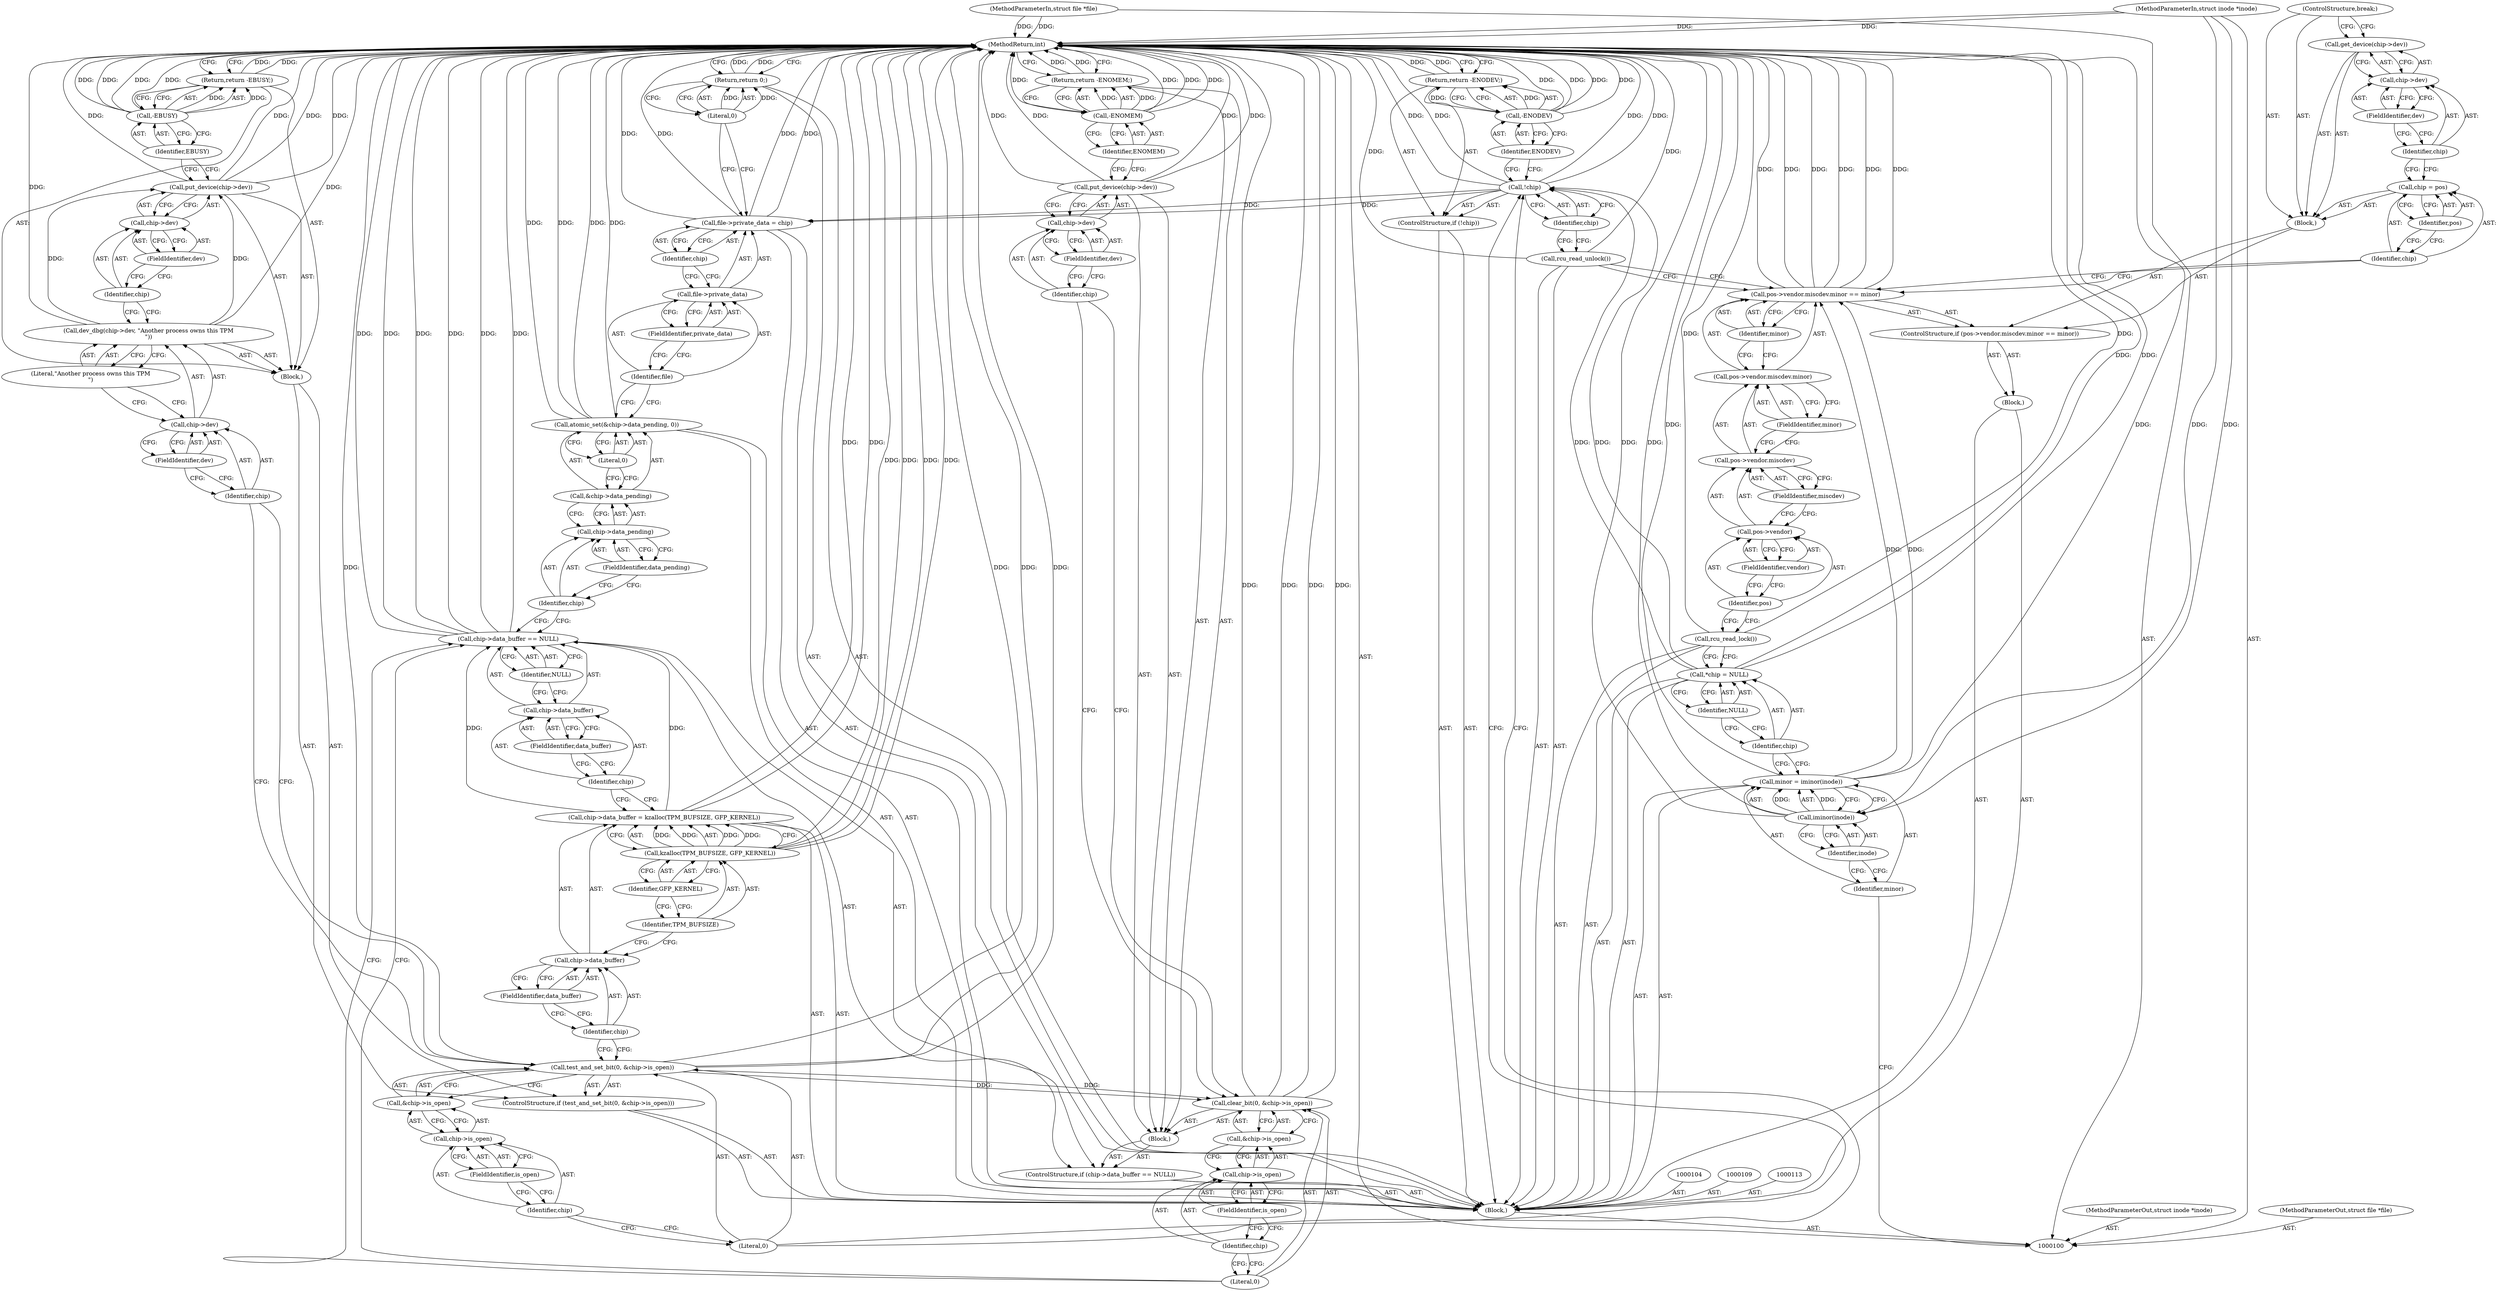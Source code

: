 digraph "0_linux_1309d7afbed112f0e8e90be9af975550caa0076b" {
"1000202" [label="(MethodReturn,int)"];
"1000101" [label="(MethodParameterIn,struct inode *inode)"];
"1000286" [label="(MethodParameterOut,struct inode *inode)"];
"1000102" [label="(MethodParameterIn,struct file *file)"];
"1000287" [label="(MethodParameterOut,struct file *file)"];
"1000131" [label="(Call,chip->dev)"];
"1000132" [label="(Identifier,chip)"];
"1000133" [label="(FieldIdentifier,dev)"];
"1000130" [label="(Call,get_device(chip->dev))"];
"1000134" [label="(ControlStructure,break;)"];
"1000135" [label="(Call,rcu_read_unlock())"];
"1000136" [label="(ControlStructure,if (!chip))"];
"1000137" [label="(Call,!chip)"];
"1000138" [label="(Identifier,chip)"];
"1000141" [label="(Identifier,ENODEV)"];
"1000139" [label="(Return,return -ENODEV;)"];
"1000140" [label="(Call,-ENODEV)"];
"1000142" [label="(ControlStructure,if (test_and_set_bit(0, &chip->is_open)))"];
"1000144" [label="(Literal,0)"];
"1000145" [label="(Call,&chip->is_open)"];
"1000146" [label="(Call,chip->is_open)"];
"1000147" [label="(Identifier,chip)"];
"1000148" [label="(FieldIdentifier,is_open)"];
"1000149" [label="(Block,)"];
"1000143" [label="(Call,test_and_set_bit(0, &chip->is_open))"];
"1000103" [label="(Block,)"];
"1000151" [label="(Call,chip->dev)"];
"1000152" [label="(Identifier,chip)"];
"1000153" [label="(FieldIdentifier,dev)"];
"1000150" [label="(Call,dev_dbg(chip->dev, \"Another process owns this TPM\n\"))"];
"1000154" [label="(Literal,\"Another process owns this TPM\n\")"];
"1000156" [label="(Call,chip->dev)"];
"1000157" [label="(Identifier,chip)"];
"1000158" [label="(FieldIdentifier,dev)"];
"1000155" [label="(Call,put_device(chip->dev))"];
"1000160" [label="(Call,-EBUSY)"];
"1000161" [label="(Identifier,EBUSY)"];
"1000159" [label="(Return,return -EBUSY;)"];
"1000162" [label="(Call,chip->data_buffer = kzalloc(TPM_BUFSIZE, GFP_KERNEL))"];
"1000163" [label="(Call,chip->data_buffer)"];
"1000164" [label="(Identifier,chip)"];
"1000166" [label="(Call,kzalloc(TPM_BUFSIZE, GFP_KERNEL))"];
"1000167" [label="(Identifier,TPM_BUFSIZE)"];
"1000168" [label="(Identifier,GFP_KERNEL)"];
"1000165" [label="(FieldIdentifier,data_buffer)"];
"1000173" [label="(FieldIdentifier,data_buffer)"];
"1000169" [label="(ControlStructure,if (chip->data_buffer == NULL))"];
"1000174" [label="(Identifier,NULL)"];
"1000175" [label="(Block,)"];
"1000170" [label="(Call,chip->data_buffer == NULL)"];
"1000171" [label="(Call,chip->data_buffer)"];
"1000172" [label="(Identifier,chip)"];
"1000177" [label="(Literal,0)"];
"1000178" [label="(Call,&chip->is_open)"];
"1000179" [label="(Call,chip->is_open)"];
"1000180" [label="(Identifier,chip)"];
"1000181" [label="(FieldIdentifier,is_open)"];
"1000176" [label="(Call,clear_bit(0, &chip->is_open))"];
"1000183" [label="(Call,chip->dev)"];
"1000184" [label="(Identifier,chip)"];
"1000185" [label="(FieldIdentifier,dev)"];
"1000182" [label="(Call,put_device(chip->dev))"];
"1000188" [label="(Identifier,ENOMEM)"];
"1000186" [label="(Return,return -ENOMEM;)"];
"1000187" [label="(Call,-ENOMEM)"];
"1000107" [label="(Call,iminor(inode))"];
"1000108" [label="(Identifier,inode)"];
"1000105" [label="(Call,minor = iminor(inode))"];
"1000106" [label="(Identifier,minor)"];
"1000189" [label="(Call,atomic_set(&chip->data_pending, 0))"];
"1000190" [label="(Call,&chip->data_pending)"];
"1000191" [label="(Call,chip->data_pending)"];
"1000192" [label="(Identifier,chip)"];
"1000193" [label="(FieldIdentifier,data_pending)"];
"1000194" [label="(Literal,0)"];
"1000195" [label="(Call,file->private_data = chip)"];
"1000196" [label="(Call,file->private_data)"];
"1000197" [label="(Identifier,file)"];
"1000199" [label="(Identifier,chip)"];
"1000198" [label="(FieldIdentifier,private_data)"];
"1000200" [label="(Return,return 0;)"];
"1000201" [label="(Literal,0)"];
"1000110" [label="(Call,*chip = NULL)"];
"1000111" [label="(Identifier,chip)"];
"1000112" [label="(Identifier,NULL)"];
"1000114" [label="(Call,rcu_read_lock())"];
"1000115" [label="(Block,)"];
"1000122" [label="(FieldIdentifier,vendor)"];
"1000123" [label="(FieldIdentifier,miscdev)"];
"1000116" [label="(ControlStructure,if (pos->vendor.miscdev.minor == minor))"];
"1000124" [label="(FieldIdentifier,minor)"];
"1000125" [label="(Identifier,minor)"];
"1000126" [label="(Block,)"];
"1000117" [label="(Call,pos->vendor.miscdev.minor == minor)"];
"1000118" [label="(Call,pos->vendor.miscdev.minor)"];
"1000119" [label="(Call,pos->vendor.miscdev)"];
"1000120" [label="(Call,pos->vendor)"];
"1000121" [label="(Identifier,pos)"];
"1000129" [label="(Identifier,pos)"];
"1000127" [label="(Call,chip = pos)"];
"1000128" [label="(Identifier,chip)"];
"1000202" -> "1000100"  [label="AST: "];
"1000202" -> "1000139"  [label="CFG: "];
"1000202" -> "1000159"  [label="CFG: "];
"1000202" -> "1000186"  [label="CFG: "];
"1000202" -> "1000200"  [label="CFG: "];
"1000139" -> "1000202"  [label="DDG: "];
"1000186" -> "1000202"  [label="DDG: "];
"1000200" -> "1000202"  [label="DDG: "];
"1000166" -> "1000202"  [label="DDG: "];
"1000166" -> "1000202"  [label="DDG: "];
"1000187" -> "1000202"  [label="DDG: "];
"1000187" -> "1000202"  [label="DDG: "];
"1000117" -> "1000202"  [label="DDG: "];
"1000117" -> "1000202"  [label="DDG: "];
"1000117" -> "1000202"  [label="DDG: "];
"1000107" -> "1000202"  [label="DDG: "];
"1000105" -> "1000202"  [label="DDG: "];
"1000189" -> "1000202"  [label="DDG: "];
"1000189" -> "1000202"  [label="DDG: "];
"1000140" -> "1000202"  [label="DDG: "];
"1000140" -> "1000202"  [label="DDG: "];
"1000176" -> "1000202"  [label="DDG: "];
"1000176" -> "1000202"  [label="DDG: "];
"1000195" -> "1000202"  [label="DDG: "];
"1000195" -> "1000202"  [label="DDG: "];
"1000182" -> "1000202"  [label="DDG: "];
"1000182" -> "1000202"  [label="DDG: "];
"1000114" -> "1000202"  [label="DDG: "];
"1000160" -> "1000202"  [label="DDG: "];
"1000160" -> "1000202"  [label="DDG: "];
"1000162" -> "1000202"  [label="DDG: "];
"1000155" -> "1000202"  [label="DDG: "];
"1000155" -> "1000202"  [label="DDG: "];
"1000102" -> "1000202"  [label="DDG: "];
"1000110" -> "1000202"  [label="DDG: "];
"1000135" -> "1000202"  [label="DDG: "];
"1000101" -> "1000202"  [label="DDG: "];
"1000143" -> "1000202"  [label="DDG: "];
"1000143" -> "1000202"  [label="DDG: "];
"1000170" -> "1000202"  [label="DDG: "];
"1000170" -> "1000202"  [label="DDG: "];
"1000170" -> "1000202"  [label="DDG: "];
"1000150" -> "1000202"  [label="DDG: "];
"1000137" -> "1000202"  [label="DDG: "];
"1000137" -> "1000202"  [label="DDG: "];
"1000159" -> "1000202"  [label="DDG: "];
"1000101" -> "1000100"  [label="AST: "];
"1000101" -> "1000202"  [label="DDG: "];
"1000101" -> "1000107"  [label="DDG: "];
"1000286" -> "1000100"  [label="AST: "];
"1000102" -> "1000100"  [label="AST: "];
"1000102" -> "1000202"  [label="DDG: "];
"1000287" -> "1000100"  [label="AST: "];
"1000131" -> "1000130"  [label="AST: "];
"1000131" -> "1000133"  [label="CFG: "];
"1000132" -> "1000131"  [label="AST: "];
"1000133" -> "1000131"  [label="AST: "];
"1000130" -> "1000131"  [label="CFG: "];
"1000132" -> "1000131"  [label="AST: "];
"1000132" -> "1000127"  [label="CFG: "];
"1000133" -> "1000132"  [label="CFG: "];
"1000133" -> "1000131"  [label="AST: "];
"1000133" -> "1000132"  [label="CFG: "];
"1000131" -> "1000133"  [label="CFG: "];
"1000130" -> "1000126"  [label="AST: "];
"1000130" -> "1000131"  [label="CFG: "];
"1000131" -> "1000130"  [label="AST: "];
"1000134" -> "1000130"  [label="CFG: "];
"1000134" -> "1000126"  [label="AST: "];
"1000134" -> "1000130"  [label="CFG: "];
"1000135" -> "1000103"  [label="AST: "];
"1000135" -> "1000117"  [label="CFG: "];
"1000138" -> "1000135"  [label="CFG: "];
"1000135" -> "1000202"  [label="DDG: "];
"1000136" -> "1000103"  [label="AST: "];
"1000137" -> "1000136"  [label="AST: "];
"1000139" -> "1000136"  [label="AST: "];
"1000137" -> "1000136"  [label="AST: "];
"1000137" -> "1000138"  [label="CFG: "];
"1000138" -> "1000137"  [label="AST: "];
"1000141" -> "1000137"  [label="CFG: "];
"1000144" -> "1000137"  [label="CFG: "];
"1000137" -> "1000202"  [label="DDG: "];
"1000137" -> "1000202"  [label="DDG: "];
"1000110" -> "1000137"  [label="DDG: "];
"1000137" -> "1000195"  [label="DDG: "];
"1000138" -> "1000137"  [label="AST: "];
"1000138" -> "1000135"  [label="CFG: "];
"1000137" -> "1000138"  [label="CFG: "];
"1000141" -> "1000140"  [label="AST: "];
"1000141" -> "1000137"  [label="CFG: "];
"1000140" -> "1000141"  [label="CFG: "];
"1000139" -> "1000136"  [label="AST: "];
"1000139" -> "1000140"  [label="CFG: "];
"1000140" -> "1000139"  [label="AST: "];
"1000202" -> "1000139"  [label="CFG: "];
"1000139" -> "1000202"  [label="DDG: "];
"1000140" -> "1000139"  [label="DDG: "];
"1000140" -> "1000139"  [label="AST: "];
"1000140" -> "1000141"  [label="CFG: "];
"1000141" -> "1000140"  [label="AST: "];
"1000139" -> "1000140"  [label="CFG: "];
"1000140" -> "1000202"  [label="DDG: "];
"1000140" -> "1000202"  [label="DDG: "];
"1000140" -> "1000139"  [label="DDG: "];
"1000142" -> "1000103"  [label="AST: "];
"1000143" -> "1000142"  [label="AST: "];
"1000149" -> "1000142"  [label="AST: "];
"1000144" -> "1000143"  [label="AST: "];
"1000144" -> "1000137"  [label="CFG: "];
"1000147" -> "1000144"  [label="CFG: "];
"1000145" -> "1000143"  [label="AST: "];
"1000145" -> "1000146"  [label="CFG: "];
"1000146" -> "1000145"  [label="AST: "];
"1000143" -> "1000145"  [label="CFG: "];
"1000146" -> "1000145"  [label="AST: "];
"1000146" -> "1000148"  [label="CFG: "];
"1000147" -> "1000146"  [label="AST: "];
"1000148" -> "1000146"  [label="AST: "];
"1000145" -> "1000146"  [label="CFG: "];
"1000147" -> "1000146"  [label="AST: "];
"1000147" -> "1000144"  [label="CFG: "];
"1000148" -> "1000147"  [label="CFG: "];
"1000148" -> "1000146"  [label="AST: "];
"1000148" -> "1000147"  [label="CFG: "];
"1000146" -> "1000148"  [label="CFG: "];
"1000149" -> "1000142"  [label="AST: "];
"1000150" -> "1000149"  [label="AST: "];
"1000155" -> "1000149"  [label="AST: "];
"1000159" -> "1000149"  [label="AST: "];
"1000143" -> "1000142"  [label="AST: "];
"1000143" -> "1000145"  [label="CFG: "];
"1000144" -> "1000143"  [label="AST: "];
"1000145" -> "1000143"  [label="AST: "];
"1000152" -> "1000143"  [label="CFG: "];
"1000164" -> "1000143"  [label="CFG: "];
"1000143" -> "1000202"  [label="DDG: "];
"1000143" -> "1000202"  [label="DDG: "];
"1000143" -> "1000176"  [label="DDG: "];
"1000103" -> "1000100"  [label="AST: "];
"1000104" -> "1000103"  [label="AST: "];
"1000105" -> "1000103"  [label="AST: "];
"1000109" -> "1000103"  [label="AST: "];
"1000110" -> "1000103"  [label="AST: "];
"1000113" -> "1000103"  [label="AST: "];
"1000114" -> "1000103"  [label="AST: "];
"1000115" -> "1000103"  [label="AST: "];
"1000135" -> "1000103"  [label="AST: "];
"1000136" -> "1000103"  [label="AST: "];
"1000142" -> "1000103"  [label="AST: "];
"1000162" -> "1000103"  [label="AST: "];
"1000169" -> "1000103"  [label="AST: "];
"1000189" -> "1000103"  [label="AST: "];
"1000195" -> "1000103"  [label="AST: "];
"1000200" -> "1000103"  [label="AST: "];
"1000151" -> "1000150"  [label="AST: "];
"1000151" -> "1000153"  [label="CFG: "];
"1000152" -> "1000151"  [label="AST: "];
"1000153" -> "1000151"  [label="AST: "];
"1000154" -> "1000151"  [label="CFG: "];
"1000152" -> "1000151"  [label="AST: "];
"1000152" -> "1000143"  [label="CFG: "];
"1000153" -> "1000152"  [label="CFG: "];
"1000153" -> "1000151"  [label="AST: "];
"1000153" -> "1000152"  [label="CFG: "];
"1000151" -> "1000153"  [label="CFG: "];
"1000150" -> "1000149"  [label="AST: "];
"1000150" -> "1000154"  [label="CFG: "];
"1000151" -> "1000150"  [label="AST: "];
"1000154" -> "1000150"  [label="AST: "];
"1000157" -> "1000150"  [label="CFG: "];
"1000150" -> "1000202"  [label="DDG: "];
"1000150" -> "1000155"  [label="DDG: "];
"1000154" -> "1000150"  [label="AST: "];
"1000154" -> "1000151"  [label="CFG: "];
"1000150" -> "1000154"  [label="CFG: "];
"1000156" -> "1000155"  [label="AST: "];
"1000156" -> "1000158"  [label="CFG: "];
"1000157" -> "1000156"  [label="AST: "];
"1000158" -> "1000156"  [label="AST: "];
"1000155" -> "1000156"  [label="CFG: "];
"1000157" -> "1000156"  [label="AST: "];
"1000157" -> "1000150"  [label="CFG: "];
"1000158" -> "1000157"  [label="CFG: "];
"1000158" -> "1000156"  [label="AST: "];
"1000158" -> "1000157"  [label="CFG: "];
"1000156" -> "1000158"  [label="CFG: "];
"1000155" -> "1000149"  [label="AST: "];
"1000155" -> "1000156"  [label="CFG: "];
"1000156" -> "1000155"  [label="AST: "];
"1000161" -> "1000155"  [label="CFG: "];
"1000155" -> "1000202"  [label="DDG: "];
"1000155" -> "1000202"  [label="DDG: "];
"1000150" -> "1000155"  [label="DDG: "];
"1000160" -> "1000159"  [label="AST: "];
"1000160" -> "1000161"  [label="CFG: "];
"1000161" -> "1000160"  [label="AST: "];
"1000159" -> "1000160"  [label="CFG: "];
"1000160" -> "1000202"  [label="DDG: "];
"1000160" -> "1000202"  [label="DDG: "];
"1000160" -> "1000159"  [label="DDG: "];
"1000161" -> "1000160"  [label="AST: "];
"1000161" -> "1000155"  [label="CFG: "];
"1000160" -> "1000161"  [label="CFG: "];
"1000159" -> "1000149"  [label="AST: "];
"1000159" -> "1000160"  [label="CFG: "];
"1000160" -> "1000159"  [label="AST: "];
"1000202" -> "1000159"  [label="CFG: "];
"1000159" -> "1000202"  [label="DDG: "];
"1000160" -> "1000159"  [label="DDG: "];
"1000162" -> "1000103"  [label="AST: "];
"1000162" -> "1000166"  [label="CFG: "];
"1000163" -> "1000162"  [label="AST: "];
"1000166" -> "1000162"  [label="AST: "];
"1000172" -> "1000162"  [label="CFG: "];
"1000162" -> "1000202"  [label="DDG: "];
"1000166" -> "1000162"  [label="DDG: "];
"1000166" -> "1000162"  [label="DDG: "];
"1000162" -> "1000170"  [label="DDG: "];
"1000163" -> "1000162"  [label="AST: "];
"1000163" -> "1000165"  [label="CFG: "];
"1000164" -> "1000163"  [label="AST: "];
"1000165" -> "1000163"  [label="AST: "];
"1000167" -> "1000163"  [label="CFG: "];
"1000164" -> "1000163"  [label="AST: "];
"1000164" -> "1000143"  [label="CFG: "];
"1000165" -> "1000164"  [label="CFG: "];
"1000166" -> "1000162"  [label="AST: "];
"1000166" -> "1000168"  [label="CFG: "];
"1000167" -> "1000166"  [label="AST: "];
"1000168" -> "1000166"  [label="AST: "];
"1000162" -> "1000166"  [label="CFG: "];
"1000166" -> "1000202"  [label="DDG: "];
"1000166" -> "1000202"  [label="DDG: "];
"1000166" -> "1000162"  [label="DDG: "];
"1000166" -> "1000162"  [label="DDG: "];
"1000167" -> "1000166"  [label="AST: "];
"1000167" -> "1000163"  [label="CFG: "];
"1000168" -> "1000167"  [label="CFG: "];
"1000168" -> "1000166"  [label="AST: "];
"1000168" -> "1000167"  [label="CFG: "];
"1000166" -> "1000168"  [label="CFG: "];
"1000165" -> "1000163"  [label="AST: "];
"1000165" -> "1000164"  [label="CFG: "];
"1000163" -> "1000165"  [label="CFG: "];
"1000173" -> "1000171"  [label="AST: "];
"1000173" -> "1000172"  [label="CFG: "];
"1000171" -> "1000173"  [label="CFG: "];
"1000169" -> "1000103"  [label="AST: "];
"1000170" -> "1000169"  [label="AST: "];
"1000175" -> "1000169"  [label="AST: "];
"1000174" -> "1000170"  [label="AST: "];
"1000174" -> "1000171"  [label="CFG: "];
"1000170" -> "1000174"  [label="CFG: "];
"1000175" -> "1000169"  [label="AST: "];
"1000176" -> "1000175"  [label="AST: "];
"1000182" -> "1000175"  [label="AST: "];
"1000186" -> "1000175"  [label="AST: "];
"1000170" -> "1000169"  [label="AST: "];
"1000170" -> "1000174"  [label="CFG: "];
"1000171" -> "1000170"  [label="AST: "];
"1000174" -> "1000170"  [label="AST: "];
"1000177" -> "1000170"  [label="CFG: "];
"1000192" -> "1000170"  [label="CFG: "];
"1000170" -> "1000202"  [label="DDG: "];
"1000170" -> "1000202"  [label="DDG: "];
"1000170" -> "1000202"  [label="DDG: "];
"1000162" -> "1000170"  [label="DDG: "];
"1000171" -> "1000170"  [label="AST: "];
"1000171" -> "1000173"  [label="CFG: "];
"1000172" -> "1000171"  [label="AST: "];
"1000173" -> "1000171"  [label="AST: "];
"1000174" -> "1000171"  [label="CFG: "];
"1000172" -> "1000171"  [label="AST: "];
"1000172" -> "1000162"  [label="CFG: "];
"1000173" -> "1000172"  [label="CFG: "];
"1000177" -> "1000176"  [label="AST: "];
"1000177" -> "1000170"  [label="CFG: "];
"1000180" -> "1000177"  [label="CFG: "];
"1000178" -> "1000176"  [label="AST: "];
"1000178" -> "1000179"  [label="CFG: "];
"1000179" -> "1000178"  [label="AST: "];
"1000176" -> "1000178"  [label="CFG: "];
"1000179" -> "1000178"  [label="AST: "];
"1000179" -> "1000181"  [label="CFG: "];
"1000180" -> "1000179"  [label="AST: "];
"1000181" -> "1000179"  [label="AST: "];
"1000178" -> "1000179"  [label="CFG: "];
"1000180" -> "1000179"  [label="AST: "];
"1000180" -> "1000177"  [label="CFG: "];
"1000181" -> "1000180"  [label="CFG: "];
"1000181" -> "1000179"  [label="AST: "];
"1000181" -> "1000180"  [label="CFG: "];
"1000179" -> "1000181"  [label="CFG: "];
"1000176" -> "1000175"  [label="AST: "];
"1000176" -> "1000178"  [label="CFG: "];
"1000177" -> "1000176"  [label="AST: "];
"1000178" -> "1000176"  [label="AST: "];
"1000184" -> "1000176"  [label="CFG: "];
"1000176" -> "1000202"  [label="DDG: "];
"1000176" -> "1000202"  [label="DDG: "];
"1000143" -> "1000176"  [label="DDG: "];
"1000183" -> "1000182"  [label="AST: "];
"1000183" -> "1000185"  [label="CFG: "];
"1000184" -> "1000183"  [label="AST: "];
"1000185" -> "1000183"  [label="AST: "];
"1000182" -> "1000183"  [label="CFG: "];
"1000184" -> "1000183"  [label="AST: "];
"1000184" -> "1000176"  [label="CFG: "];
"1000185" -> "1000184"  [label="CFG: "];
"1000185" -> "1000183"  [label="AST: "];
"1000185" -> "1000184"  [label="CFG: "];
"1000183" -> "1000185"  [label="CFG: "];
"1000182" -> "1000175"  [label="AST: "];
"1000182" -> "1000183"  [label="CFG: "];
"1000183" -> "1000182"  [label="AST: "];
"1000188" -> "1000182"  [label="CFG: "];
"1000182" -> "1000202"  [label="DDG: "];
"1000182" -> "1000202"  [label="DDG: "];
"1000188" -> "1000187"  [label="AST: "];
"1000188" -> "1000182"  [label="CFG: "];
"1000187" -> "1000188"  [label="CFG: "];
"1000186" -> "1000175"  [label="AST: "];
"1000186" -> "1000187"  [label="CFG: "];
"1000187" -> "1000186"  [label="AST: "];
"1000202" -> "1000186"  [label="CFG: "];
"1000186" -> "1000202"  [label="DDG: "];
"1000187" -> "1000186"  [label="DDG: "];
"1000187" -> "1000186"  [label="AST: "];
"1000187" -> "1000188"  [label="CFG: "];
"1000188" -> "1000187"  [label="AST: "];
"1000186" -> "1000187"  [label="CFG: "];
"1000187" -> "1000202"  [label="DDG: "];
"1000187" -> "1000202"  [label="DDG: "];
"1000187" -> "1000186"  [label="DDG: "];
"1000107" -> "1000105"  [label="AST: "];
"1000107" -> "1000108"  [label="CFG: "];
"1000108" -> "1000107"  [label="AST: "];
"1000105" -> "1000107"  [label="CFG: "];
"1000107" -> "1000202"  [label="DDG: "];
"1000107" -> "1000105"  [label="DDG: "];
"1000101" -> "1000107"  [label="DDG: "];
"1000108" -> "1000107"  [label="AST: "];
"1000108" -> "1000106"  [label="CFG: "];
"1000107" -> "1000108"  [label="CFG: "];
"1000105" -> "1000103"  [label="AST: "];
"1000105" -> "1000107"  [label="CFG: "];
"1000106" -> "1000105"  [label="AST: "];
"1000107" -> "1000105"  [label="AST: "];
"1000111" -> "1000105"  [label="CFG: "];
"1000105" -> "1000202"  [label="DDG: "];
"1000107" -> "1000105"  [label="DDG: "];
"1000105" -> "1000117"  [label="DDG: "];
"1000106" -> "1000105"  [label="AST: "];
"1000106" -> "1000100"  [label="CFG: "];
"1000108" -> "1000106"  [label="CFG: "];
"1000189" -> "1000103"  [label="AST: "];
"1000189" -> "1000194"  [label="CFG: "];
"1000190" -> "1000189"  [label="AST: "];
"1000194" -> "1000189"  [label="AST: "];
"1000197" -> "1000189"  [label="CFG: "];
"1000189" -> "1000202"  [label="DDG: "];
"1000189" -> "1000202"  [label="DDG: "];
"1000190" -> "1000189"  [label="AST: "];
"1000190" -> "1000191"  [label="CFG: "];
"1000191" -> "1000190"  [label="AST: "];
"1000194" -> "1000190"  [label="CFG: "];
"1000191" -> "1000190"  [label="AST: "];
"1000191" -> "1000193"  [label="CFG: "];
"1000192" -> "1000191"  [label="AST: "];
"1000193" -> "1000191"  [label="AST: "];
"1000190" -> "1000191"  [label="CFG: "];
"1000192" -> "1000191"  [label="AST: "];
"1000192" -> "1000170"  [label="CFG: "];
"1000193" -> "1000192"  [label="CFG: "];
"1000193" -> "1000191"  [label="AST: "];
"1000193" -> "1000192"  [label="CFG: "];
"1000191" -> "1000193"  [label="CFG: "];
"1000194" -> "1000189"  [label="AST: "];
"1000194" -> "1000190"  [label="CFG: "];
"1000189" -> "1000194"  [label="CFG: "];
"1000195" -> "1000103"  [label="AST: "];
"1000195" -> "1000199"  [label="CFG: "];
"1000196" -> "1000195"  [label="AST: "];
"1000199" -> "1000195"  [label="AST: "];
"1000201" -> "1000195"  [label="CFG: "];
"1000195" -> "1000202"  [label="DDG: "];
"1000195" -> "1000202"  [label="DDG: "];
"1000137" -> "1000195"  [label="DDG: "];
"1000196" -> "1000195"  [label="AST: "];
"1000196" -> "1000198"  [label="CFG: "];
"1000197" -> "1000196"  [label="AST: "];
"1000198" -> "1000196"  [label="AST: "];
"1000199" -> "1000196"  [label="CFG: "];
"1000197" -> "1000196"  [label="AST: "];
"1000197" -> "1000189"  [label="CFG: "];
"1000198" -> "1000197"  [label="CFG: "];
"1000199" -> "1000195"  [label="AST: "];
"1000199" -> "1000196"  [label="CFG: "];
"1000195" -> "1000199"  [label="CFG: "];
"1000198" -> "1000196"  [label="AST: "];
"1000198" -> "1000197"  [label="CFG: "];
"1000196" -> "1000198"  [label="CFG: "];
"1000200" -> "1000103"  [label="AST: "];
"1000200" -> "1000201"  [label="CFG: "];
"1000201" -> "1000200"  [label="AST: "];
"1000202" -> "1000200"  [label="CFG: "];
"1000200" -> "1000202"  [label="DDG: "];
"1000201" -> "1000200"  [label="DDG: "];
"1000201" -> "1000200"  [label="AST: "];
"1000201" -> "1000195"  [label="CFG: "];
"1000200" -> "1000201"  [label="CFG: "];
"1000201" -> "1000200"  [label="DDG: "];
"1000110" -> "1000103"  [label="AST: "];
"1000110" -> "1000112"  [label="CFG: "];
"1000111" -> "1000110"  [label="AST: "];
"1000112" -> "1000110"  [label="AST: "];
"1000114" -> "1000110"  [label="CFG: "];
"1000110" -> "1000202"  [label="DDG: "];
"1000110" -> "1000137"  [label="DDG: "];
"1000111" -> "1000110"  [label="AST: "];
"1000111" -> "1000105"  [label="CFG: "];
"1000112" -> "1000111"  [label="CFG: "];
"1000112" -> "1000110"  [label="AST: "];
"1000112" -> "1000111"  [label="CFG: "];
"1000110" -> "1000112"  [label="CFG: "];
"1000114" -> "1000103"  [label="AST: "];
"1000114" -> "1000110"  [label="CFG: "];
"1000121" -> "1000114"  [label="CFG: "];
"1000114" -> "1000202"  [label="DDG: "];
"1000115" -> "1000103"  [label="AST: "];
"1000116" -> "1000115"  [label="AST: "];
"1000122" -> "1000120"  [label="AST: "];
"1000122" -> "1000121"  [label="CFG: "];
"1000120" -> "1000122"  [label="CFG: "];
"1000123" -> "1000119"  [label="AST: "];
"1000123" -> "1000120"  [label="CFG: "];
"1000119" -> "1000123"  [label="CFG: "];
"1000116" -> "1000115"  [label="AST: "];
"1000117" -> "1000116"  [label="AST: "];
"1000126" -> "1000116"  [label="AST: "];
"1000124" -> "1000118"  [label="AST: "];
"1000124" -> "1000119"  [label="CFG: "];
"1000118" -> "1000124"  [label="CFG: "];
"1000125" -> "1000117"  [label="AST: "];
"1000125" -> "1000118"  [label="CFG: "];
"1000117" -> "1000125"  [label="CFG: "];
"1000126" -> "1000116"  [label="AST: "];
"1000127" -> "1000126"  [label="AST: "];
"1000130" -> "1000126"  [label="AST: "];
"1000134" -> "1000126"  [label="AST: "];
"1000117" -> "1000116"  [label="AST: "];
"1000117" -> "1000125"  [label="CFG: "];
"1000118" -> "1000117"  [label="AST: "];
"1000125" -> "1000117"  [label="AST: "];
"1000128" -> "1000117"  [label="CFG: "];
"1000135" -> "1000117"  [label="CFG: "];
"1000117" -> "1000202"  [label="DDG: "];
"1000117" -> "1000202"  [label="DDG: "];
"1000117" -> "1000202"  [label="DDG: "];
"1000105" -> "1000117"  [label="DDG: "];
"1000118" -> "1000117"  [label="AST: "];
"1000118" -> "1000124"  [label="CFG: "];
"1000119" -> "1000118"  [label="AST: "];
"1000124" -> "1000118"  [label="AST: "];
"1000125" -> "1000118"  [label="CFG: "];
"1000119" -> "1000118"  [label="AST: "];
"1000119" -> "1000123"  [label="CFG: "];
"1000120" -> "1000119"  [label="AST: "];
"1000123" -> "1000119"  [label="AST: "];
"1000124" -> "1000119"  [label="CFG: "];
"1000120" -> "1000119"  [label="AST: "];
"1000120" -> "1000122"  [label="CFG: "];
"1000121" -> "1000120"  [label="AST: "];
"1000122" -> "1000120"  [label="AST: "];
"1000123" -> "1000120"  [label="CFG: "];
"1000121" -> "1000120"  [label="AST: "];
"1000121" -> "1000114"  [label="CFG: "];
"1000122" -> "1000121"  [label="CFG: "];
"1000129" -> "1000127"  [label="AST: "];
"1000129" -> "1000128"  [label="CFG: "];
"1000127" -> "1000129"  [label="CFG: "];
"1000127" -> "1000126"  [label="AST: "];
"1000127" -> "1000129"  [label="CFG: "];
"1000128" -> "1000127"  [label="AST: "];
"1000129" -> "1000127"  [label="AST: "];
"1000132" -> "1000127"  [label="CFG: "];
"1000128" -> "1000127"  [label="AST: "];
"1000128" -> "1000117"  [label="CFG: "];
"1000129" -> "1000128"  [label="CFG: "];
}
